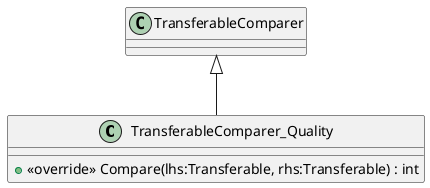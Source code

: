 @startuml
class TransferableComparer_Quality {
    + <<override>> Compare(lhs:Transferable, rhs:Transferable) : int
}
TransferableComparer <|-- TransferableComparer_Quality
@enduml
